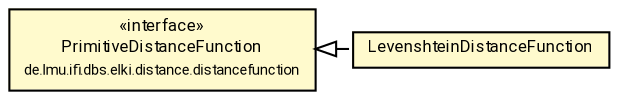 #!/usr/local/bin/dot
#
# Class diagram 
# Generated by UMLGraph version R5_7_2-60-g0e99a6 (http://www.spinellis.gr/umlgraph/)
#

digraph G {
	graph [fontnames="svg"]
	edge [fontname="Roboto",fontsize=7,labelfontname="Roboto",labelfontsize=7,color="black"];
	node [fontname="Roboto",fontcolor="black",fontsize=8,shape=plaintext,margin=0,width=0,height=0];
	nodesep=0.15;
	ranksep=0.25;
	rankdir=LR;
	// de.lmu.ifi.dbs.elki.distance.distancefunction.PrimitiveDistanceFunction<O>
	c6273512 [label=<<table title="de.lmu.ifi.dbs.elki.distance.distancefunction.PrimitiveDistanceFunction" border="0" cellborder="1" cellspacing="0" cellpadding="2" bgcolor="LemonChiffon" href="../PrimitiveDistanceFunction.html" target="_parent">
		<tr><td><table border="0" cellspacing="0" cellpadding="1">
		<tr><td align="center" balign="center"> &#171;interface&#187; </td></tr>
		<tr><td align="center" balign="center"> <font face="Roboto">PrimitiveDistanceFunction</font> </td></tr>
		<tr><td align="center" balign="center"> <font face="Roboto" point-size="7.0">de.lmu.ifi.dbs.elki.distance.distancefunction</font> </td></tr>
		</table></td></tr>
		</table>>, URL="../PrimitiveDistanceFunction.html"];
	// de.lmu.ifi.dbs.elki.distance.distancefunction.strings.LevenshteinDistanceFunction
	c6273936 [label=<<table title="de.lmu.ifi.dbs.elki.distance.distancefunction.strings.LevenshteinDistanceFunction" border="0" cellborder="1" cellspacing="0" cellpadding="2" bgcolor="lemonChiffon" href="LevenshteinDistanceFunction.html" target="_parent">
		<tr><td><table border="0" cellspacing="0" cellpadding="1">
		<tr><td align="center" balign="center"> <font face="Roboto">LevenshteinDistanceFunction</font> </td></tr>
		</table></td></tr>
		</table>>, URL="LevenshteinDistanceFunction.html"];
	// de.lmu.ifi.dbs.elki.distance.distancefunction.strings.LevenshteinDistanceFunction implements de.lmu.ifi.dbs.elki.distance.distancefunction.PrimitiveDistanceFunction<O>
	c6273512 -> c6273936 [arrowtail=empty,style=dashed,dir=back,weight=9];
}

